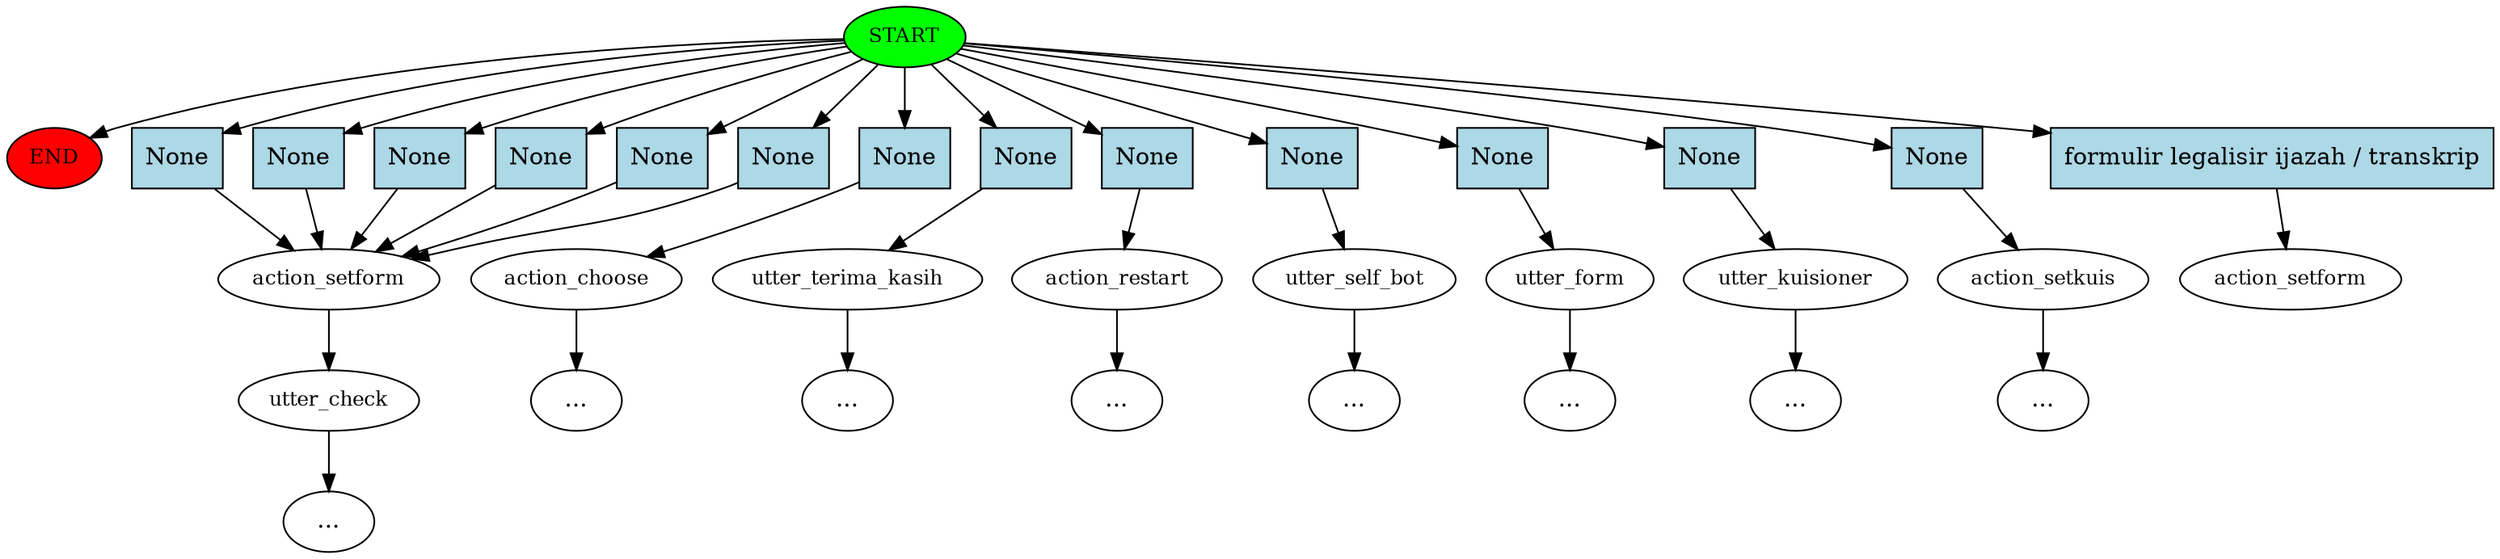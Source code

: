 digraph  {
0 [class="start active", fillcolor=green, fontsize=12, label=START, style=filled];
"-1" [class=end, fillcolor=red, fontsize=12, label=END, style=filled];
1 [class="", fontsize=12, label=action_setform];
2 [class="", fontsize=12, label=utter_check];
9 [class="", fontsize=12, label=action_choose];
"-7" [class=ellipsis, label="..."];
10 [class="", fontsize=12, label=utter_terima_kasih];
"-8" [class=ellipsis, label="..."];
11 [class="", fontsize=12, label=action_restart];
"-9" [class=ellipsis, label="..."];
12 [class="", fontsize=12, label=utter_self_bot];
"-10" [class=ellipsis, label="..."];
13 [class="", fontsize=12, label=utter_form];
"-11" [class=ellipsis, label="..."];
14 [class="", fontsize=12, label=utter_kuisioner];
"-12" [class=ellipsis, label="..."];
15 [class="", fontsize=12, label=action_setkuis];
"-13" [class=ellipsis, label="..."];
"-15" [class=ellipsis, label="..."];
20 [class="dashed active", fontsize=12, label=action_setform];
21 [class=intent, fillcolor=lightblue, label=None, shape=rect, style=filled];
22 [class=intent, fillcolor=lightblue, label=None, shape=rect, style=filled];
23 [class=intent, fillcolor=lightblue, label=None, shape=rect, style=filled];
24 [class=intent, fillcolor=lightblue, label=None, shape=rect, style=filled];
25 [class=intent, fillcolor=lightblue, label=None, shape=rect, style=filled];
26 [class=intent, fillcolor=lightblue, label=None, shape=rect, style=filled];
27 [class=intent, fillcolor=lightblue, label=None, shape=rect, style=filled];
28 [class=intent, fillcolor=lightblue, label=None, shape=rect, style=filled];
29 [class=intent, fillcolor=lightblue, label=None, shape=rect, style=filled];
30 [class=intent, fillcolor=lightblue, label=None, shape=rect, style=filled];
31 [class=intent, fillcolor=lightblue, label=None, shape=rect, style=filled];
32 [class=intent, fillcolor=lightblue, label=None, shape=rect, style=filled];
33 [class=intent, fillcolor=lightblue, label=None, shape=rect, style=filled];
34 [class="intent active", fillcolor=lightblue, label="formulir legalisir ijazah / transkrip", shape=rect, style=filled];
0 -> "-1"  [class="", key=NONE, label=""];
0 -> 21  [class="", key=0];
0 -> 22  [class="", key=0];
0 -> 23  [class="", key=0];
0 -> 24  [class="", key=0];
0 -> 25  [class="", key=0];
0 -> 26  [class="", key=0];
0 -> 27  [class="", key=0];
0 -> 28  [class="", key=0];
0 -> 29  [class="", key=0];
0 -> 30  [class="", key=0];
0 -> 31  [class="", key=0];
0 -> 32  [class="", key=0];
0 -> 33  [class="", key=0];
0 -> 34  [class=active, key=0];
1 -> 2  [class="", key=NONE, label=""];
2 -> "-15"  [class="", key=NONE, label=""];
9 -> "-7"  [class="", key=NONE, label=""];
10 -> "-8"  [class="", key=NONE, label=""];
11 -> "-9"  [class="", key=NONE, label=""];
12 -> "-10"  [class="", key=NONE, label=""];
13 -> "-11"  [class="", key=NONE, label=""];
14 -> "-12"  [class="", key=NONE, label=""];
15 -> "-13"  [class="", key=NONE, label=""];
21 -> 1  [class="", key=0];
22 -> 1  [class="", key=0];
23 -> 1  [class="", key=0];
24 -> 1  [class="", key=0];
25 -> 1  [class="", key=0];
26 -> 1  [class="", key=0];
27 -> 9  [class="", key=0];
28 -> 10  [class="", key=0];
29 -> 11  [class="", key=0];
30 -> 12  [class="", key=0];
31 -> 13  [class="", key=0];
32 -> 14  [class="", key=0];
33 -> 15  [class="", key=0];
34 -> 20  [class=active, key=0];
}
